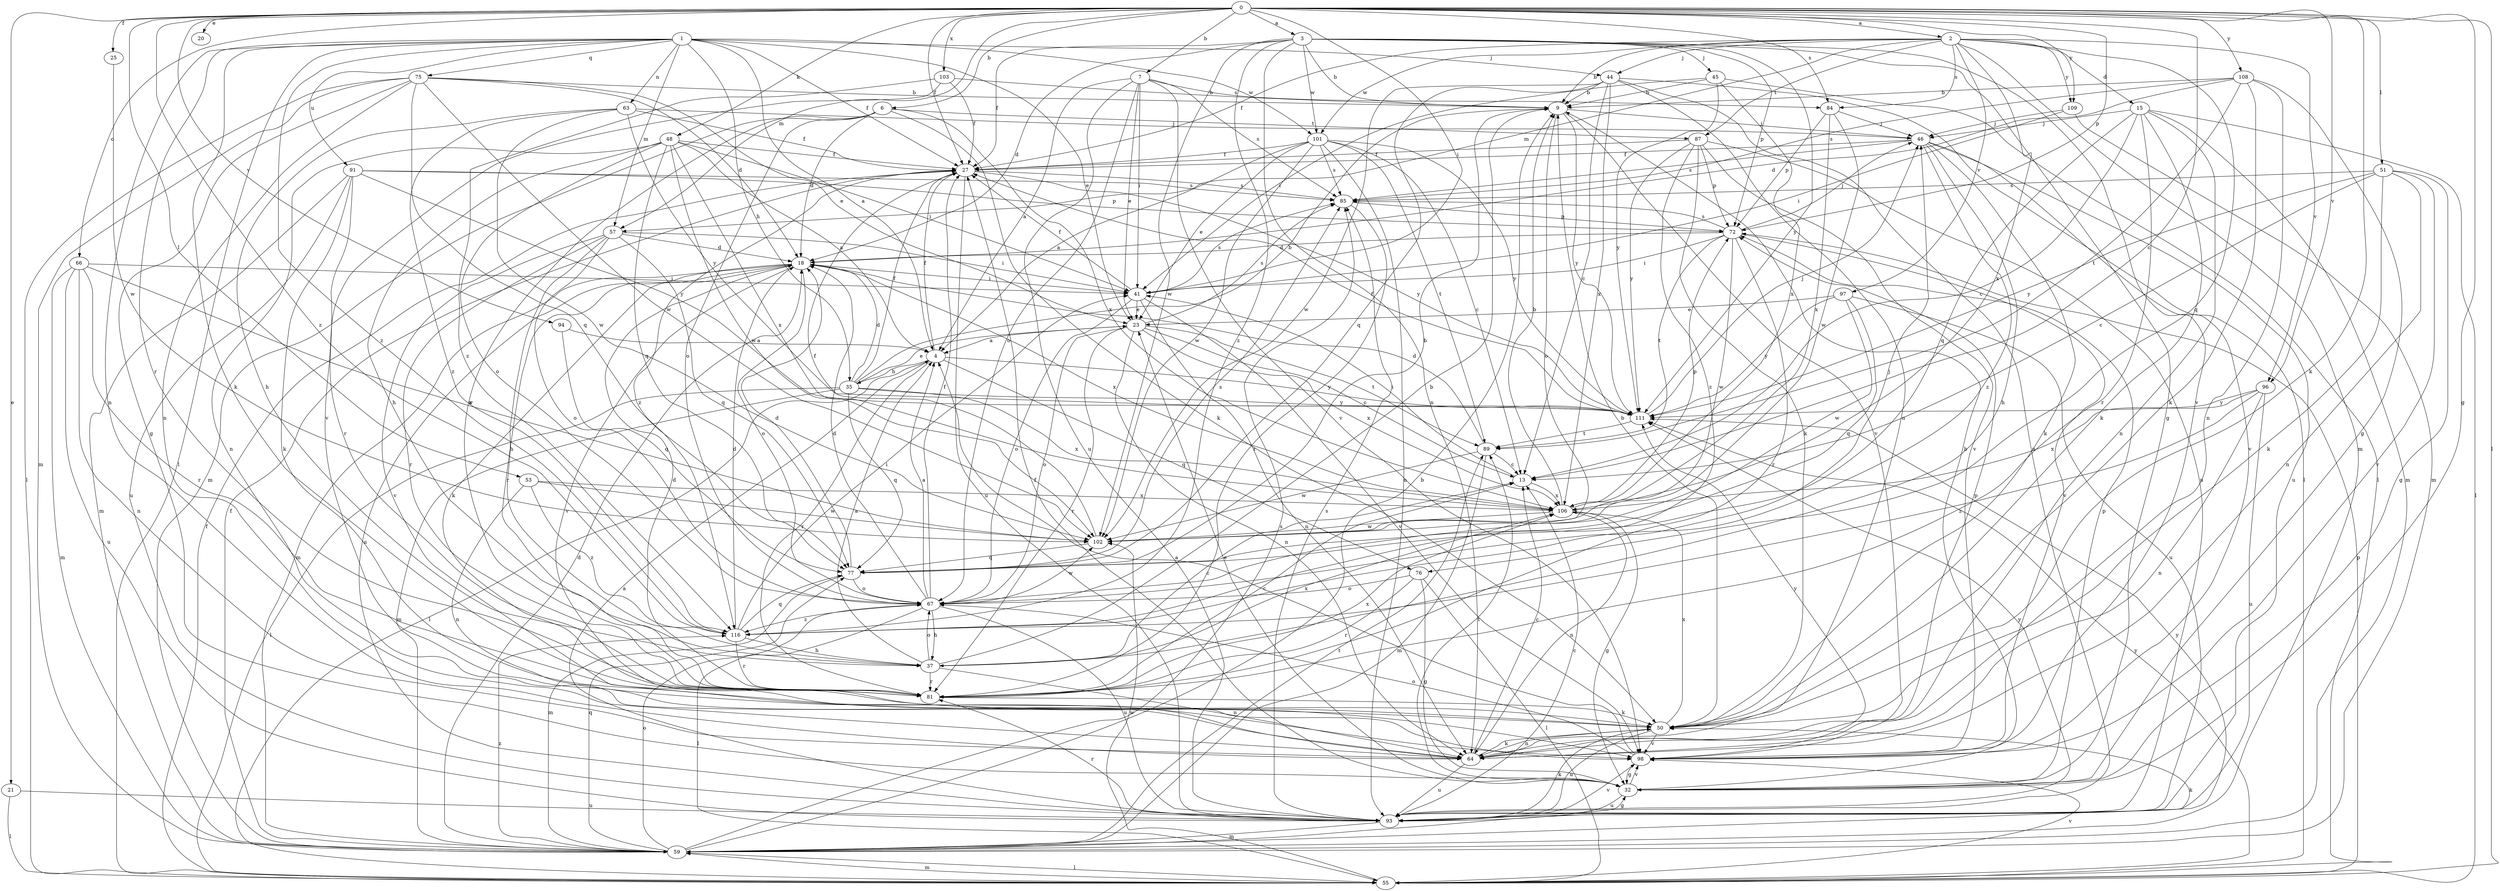 strict digraph  {
0;
1;
2;
3;
4;
6;
7;
9;
13;
15;
18;
20;
21;
23;
25;
27;
32;
35;
37;
41;
44;
45;
46;
48;
50;
51;
53;
55;
57;
59;
63;
64;
66;
67;
72;
75;
76;
77;
81;
84;
85;
87;
89;
91;
93;
94;
96;
97;
98;
101;
102;
103;
106;
108;
109;
111;
116;
0 -> 2  [label=a];
0 -> 3  [label=a];
0 -> 6  [label=b];
0 -> 7  [label=b];
0 -> 13  [label=c];
0 -> 20  [label=e];
0 -> 21  [label=e];
0 -> 25  [label=f];
0 -> 27  [label=f];
0 -> 32  [label=g];
0 -> 41  [label=i];
0 -> 48  [label=k];
0 -> 50  [label=k];
0 -> 51  [label=l];
0 -> 53  [label=l];
0 -> 55  [label=l];
0 -> 57  [label=m];
0 -> 66  [label=o];
0 -> 72  [label=p];
0 -> 84  [label=s];
0 -> 94  [label=v];
0 -> 96  [label=v];
0 -> 103  [label=x];
0 -> 108  [label=y];
0 -> 109  [label=y];
0 -> 116  [label=z];
1 -> 4  [label=a];
1 -> 23  [label=e];
1 -> 27  [label=f];
1 -> 35  [label=h];
1 -> 44  [label=j];
1 -> 50  [label=k];
1 -> 55  [label=l];
1 -> 57  [label=m];
1 -> 63  [label=n];
1 -> 64  [label=n];
1 -> 75  [label=q];
1 -> 81  [label=r];
1 -> 91  [label=u];
1 -> 101  [label=w];
1 -> 116  [label=z];
2 -> 9  [label=b];
2 -> 15  [label=d];
2 -> 27  [label=f];
2 -> 44  [label=j];
2 -> 57  [label=m];
2 -> 59  [label=m];
2 -> 76  [label=q];
2 -> 84  [label=s];
2 -> 87  [label=t];
2 -> 96  [label=v];
2 -> 97  [label=v];
2 -> 101  [label=w];
2 -> 106  [label=x];
2 -> 109  [label=y];
3 -> 9  [label=b];
3 -> 18  [label=d];
3 -> 27  [label=f];
3 -> 32  [label=g];
3 -> 45  [label=j];
3 -> 64  [label=n];
3 -> 72  [label=p];
3 -> 98  [label=v];
3 -> 101  [label=w];
3 -> 102  [label=w];
3 -> 111  [label=y];
3 -> 116  [label=z];
4 -> 27  [label=f];
4 -> 35  [label=h];
4 -> 55  [label=l];
4 -> 76  [label=q];
4 -> 81  [label=r];
4 -> 111  [label=y];
6 -> 18  [label=d];
6 -> 50  [label=k];
6 -> 59  [label=m];
6 -> 67  [label=o];
6 -> 81  [label=r];
6 -> 87  [label=t];
6 -> 106  [label=x];
7 -> 4  [label=a];
7 -> 23  [label=e];
7 -> 41  [label=i];
7 -> 67  [label=o];
7 -> 84  [label=s];
7 -> 85  [label=s];
7 -> 93  [label=u];
7 -> 98  [label=v];
9 -> 46  [label=j];
9 -> 67  [label=o];
9 -> 98  [label=v];
9 -> 111  [label=y];
13 -> 41  [label=i];
13 -> 106  [label=x];
15 -> 13  [label=c];
15 -> 46  [label=j];
15 -> 50  [label=k];
15 -> 55  [label=l];
15 -> 59  [label=m];
15 -> 64  [label=n];
15 -> 77  [label=q];
15 -> 81  [label=r];
18 -> 41  [label=i];
18 -> 50  [label=k];
18 -> 59  [label=m];
18 -> 67  [label=o];
18 -> 81  [label=r];
18 -> 93  [label=u];
18 -> 98  [label=v];
18 -> 106  [label=x];
21 -> 55  [label=l];
21 -> 93  [label=u];
23 -> 4  [label=a];
23 -> 13  [label=c];
23 -> 64  [label=n];
23 -> 67  [label=o];
23 -> 81  [label=r];
23 -> 85  [label=s];
23 -> 89  [label=t];
23 -> 106  [label=x];
25 -> 102  [label=w];
27 -> 85  [label=s];
27 -> 93  [label=u];
27 -> 111  [label=y];
27 -> 116  [label=z];
32 -> 9  [label=b];
32 -> 23  [label=e];
32 -> 27  [label=f];
32 -> 72  [label=p];
32 -> 89  [label=t];
32 -> 93  [label=u];
32 -> 98  [label=v];
35 -> 9  [label=b];
35 -> 18  [label=d];
35 -> 23  [label=e];
35 -> 27  [label=f];
35 -> 55  [label=l];
35 -> 59  [label=m];
35 -> 77  [label=q];
35 -> 106  [label=x];
35 -> 111  [label=y];
37 -> 4  [label=a];
37 -> 9  [label=b];
37 -> 13  [label=c];
37 -> 64  [label=n];
37 -> 67  [label=o];
37 -> 81  [label=r];
37 -> 106  [label=x];
41 -> 23  [label=e];
41 -> 27  [label=f];
41 -> 64  [label=n];
41 -> 67  [label=o];
41 -> 85  [label=s];
41 -> 98  [label=v];
44 -> 9  [label=b];
44 -> 13  [label=c];
44 -> 55  [label=l];
44 -> 64  [label=n];
44 -> 77  [label=q];
44 -> 93  [label=u];
44 -> 102  [label=w];
44 -> 106  [label=x];
45 -> 9  [label=b];
45 -> 41  [label=i];
45 -> 55  [label=l];
45 -> 106  [label=x];
45 -> 111  [label=y];
46 -> 27  [label=f];
46 -> 37  [label=h];
46 -> 50  [label=k];
46 -> 85  [label=s];
46 -> 93  [label=u];
46 -> 98  [label=v];
46 -> 116  [label=z];
48 -> 4  [label=a];
48 -> 27  [label=f];
48 -> 37  [label=h];
48 -> 41  [label=i];
48 -> 64  [label=n];
48 -> 67  [label=o];
48 -> 77  [label=q];
48 -> 102  [label=w];
48 -> 106  [label=x];
50 -> 9  [label=b];
50 -> 64  [label=n];
50 -> 93  [label=u];
50 -> 98  [label=v];
50 -> 106  [label=x];
51 -> 13  [label=c];
51 -> 32  [label=g];
51 -> 50  [label=k];
51 -> 64  [label=n];
51 -> 85  [label=s];
51 -> 98  [label=v];
51 -> 111  [label=y];
53 -> 64  [label=n];
53 -> 102  [label=w];
53 -> 106  [label=x];
53 -> 116  [label=z];
55 -> 27  [label=f];
55 -> 59  [label=m];
55 -> 72  [label=p];
55 -> 98  [label=v];
55 -> 102  [label=w];
55 -> 111  [label=y];
57 -> 18  [label=d];
57 -> 37  [label=h];
57 -> 41  [label=i];
57 -> 67  [label=o];
57 -> 77  [label=q];
57 -> 81  [label=r];
57 -> 98  [label=v];
59 -> 9  [label=b];
59 -> 18  [label=d];
59 -> 27  [label=f];
59 -> 50  [label=k];
59 -> 55  [label=l];
59 -> 67  [label=o];
59 -> 77  [label=q];
59 -> 85  [label=s];
59 -> 89  [label=t];
59 -> 111  [label=y];
59 -> 116  [label=z];
63 -> 27  [label=f];
63 -> 37  [label=h];
63 -> 46  [label=j];
63 -> 102  [label=w];
63 -> 111  [label=y];
63 -> 116  [label=z];
64 -> 13  [label=c];
64 -> 50  [label=k];
64 -> 72  [label=p];
64 -> 93  [label=u];
66 -> 41  [label=i];
66 -> 59  [label=m];
66 -> 64  [label=n];
66 -> 81  [label=r];
66 -> 93  [label=u];
66 -> 102  [label=w];
67 -> 4  [label=a];
67 -> 18  [label=d];
67 -> 27  [label=f];
67 -> 37  [label=h];
67 -> 46  [label=j];
67 -> 55  [label=l];
67 -> 93  [label=u];
67 -> 102  [label=w];
67 -> 116  [label=z];
72 -> 18  [label=d];
72 -> 41  [label=i];
72 -> 46  [label=j];
72 -> 81  [label=r];
72 -> 85  [label=s];
72 -> 89  [label=t];
72 -> 98  [label=v];
72 -> 102  [label=w];
75 -> 9  [label=b];
75 -> 18  [label=d];
75 -> 23  [label=e];
75 -> 32  [label=g];
75 -> 55  [label=l];
75 -> 59  [label=m];
75 -> 64  [label=n];
75 -> 77  [label=q];
75 -> 102  [label=w];
76 -> 32  [label=g];
76 -> 55  [label=l];
76 -> 67  [label=o];
76 -> 81  [label=r];
77 -> 9  [label=b];
77 -> 18  [label=d];
77 -> 59  [label=m];
77 -> 67  [label=o];
77 -> 85  [label=s];
81 -> 13  [label=c];
81 -> 18  [label=d];
81 -> 50  [label=k];
81 -> 106  [label=x];
84 -> 46  [label=j];
84 -> 72  [label=p];
84 -> 102  [label=w];
84 -> 106  [label=x];
85 -> 72  [label=p];
85 -> 81  [label=r];
87 -> 27  [label=f];
87 -> 50  [label=k];
87 -> 72  [label=p];
87 -> 93  [label=u];
87 -> 98  [label=v];
87 -> 111  [label=y];
87 -> 116  [label=z];
89 -> 13  [label=c];
89 -> 18  [label=d];
89 -> 59  [label=m];
89 -> 102  [label=w];
91 -> 50  [label=k];
91 -> 59  [label=m];
91 -> 72  [label=p];
91 -> 81  [label=r];
91 -> 85  [label=s];
91 -> 93  [label=u];
91 -> 111  [label=y];
93 -> 4  [label=a];
93 -> 13  [label=c];
93 -> 32  [label=g];
93 -> 50  [label=k];
93 -> 59  [label=m];
93 -> 81  [label=r];
93 -> 85  [label=s];
93 -> 98  [label=v];
93 -> 111  [label=y];
94 -> 4  [label=a];
94 -> 77  [label=q];
96 -> 64  [label=n];
96 -> 93  [label=u];
96 -> 106  [label=x];
96 -> 111  [label=y];
96 -> 116  [label=z];
97 -> 23  [label=e];
97 -> 77  [label=q];
97 -> 93  [label=u];
97 -> 102  [label=w];
97 -> 111  [label=y];
98 -> 4  [label=a];
98 -> 32  [label=g];
98 -> 67  [label=o];
98 -> 111  [label=y];
101 -> 4  [label=a];
101 -> 13  [label=c];
101 -> 23  [label=e];
101 -> 27  [label=f];
101 -> 85  [label=s];
101 -> 89  [label=t];
101 -> 93  [label=u];
101 -> 102  [label=w];
101 -> 111  [label=y];
102 -> 27  [label=f];
102 -> 77  [label=q];
103 -> 9  [label=b];
103 -> 27  [label=f];
103 -> 98  [label=v];
103 -> 116  [label=z];
106 -> 9  [label=b];
106 -> 32  [label=g];
106 -> 64  [label=n];
106 -> 72  [label=p];
106 -> 102  [label=w];
108 -> 9  [label=b];
108 -> 18  [label=d];
108 -> 32  [label=g];
108 -> 50  [label=k];
108 -> 64  [label=n];
108 -> 85  [label=s];
108 -> 89  [label=t];
109 -> 41  [label=i];
109 -> 46  [label=j];
109 -> 59  [label=m];
111 -> 27  [label=f];
111 -> 46  [label=j];
111 -> 89  [label=t];
116 -> 18  [label=d];
116 -> 37  [label=h];
116 -> 41  [label=i];
116 -> 77  [label=q];
116 -> 81  [label=r];
}
